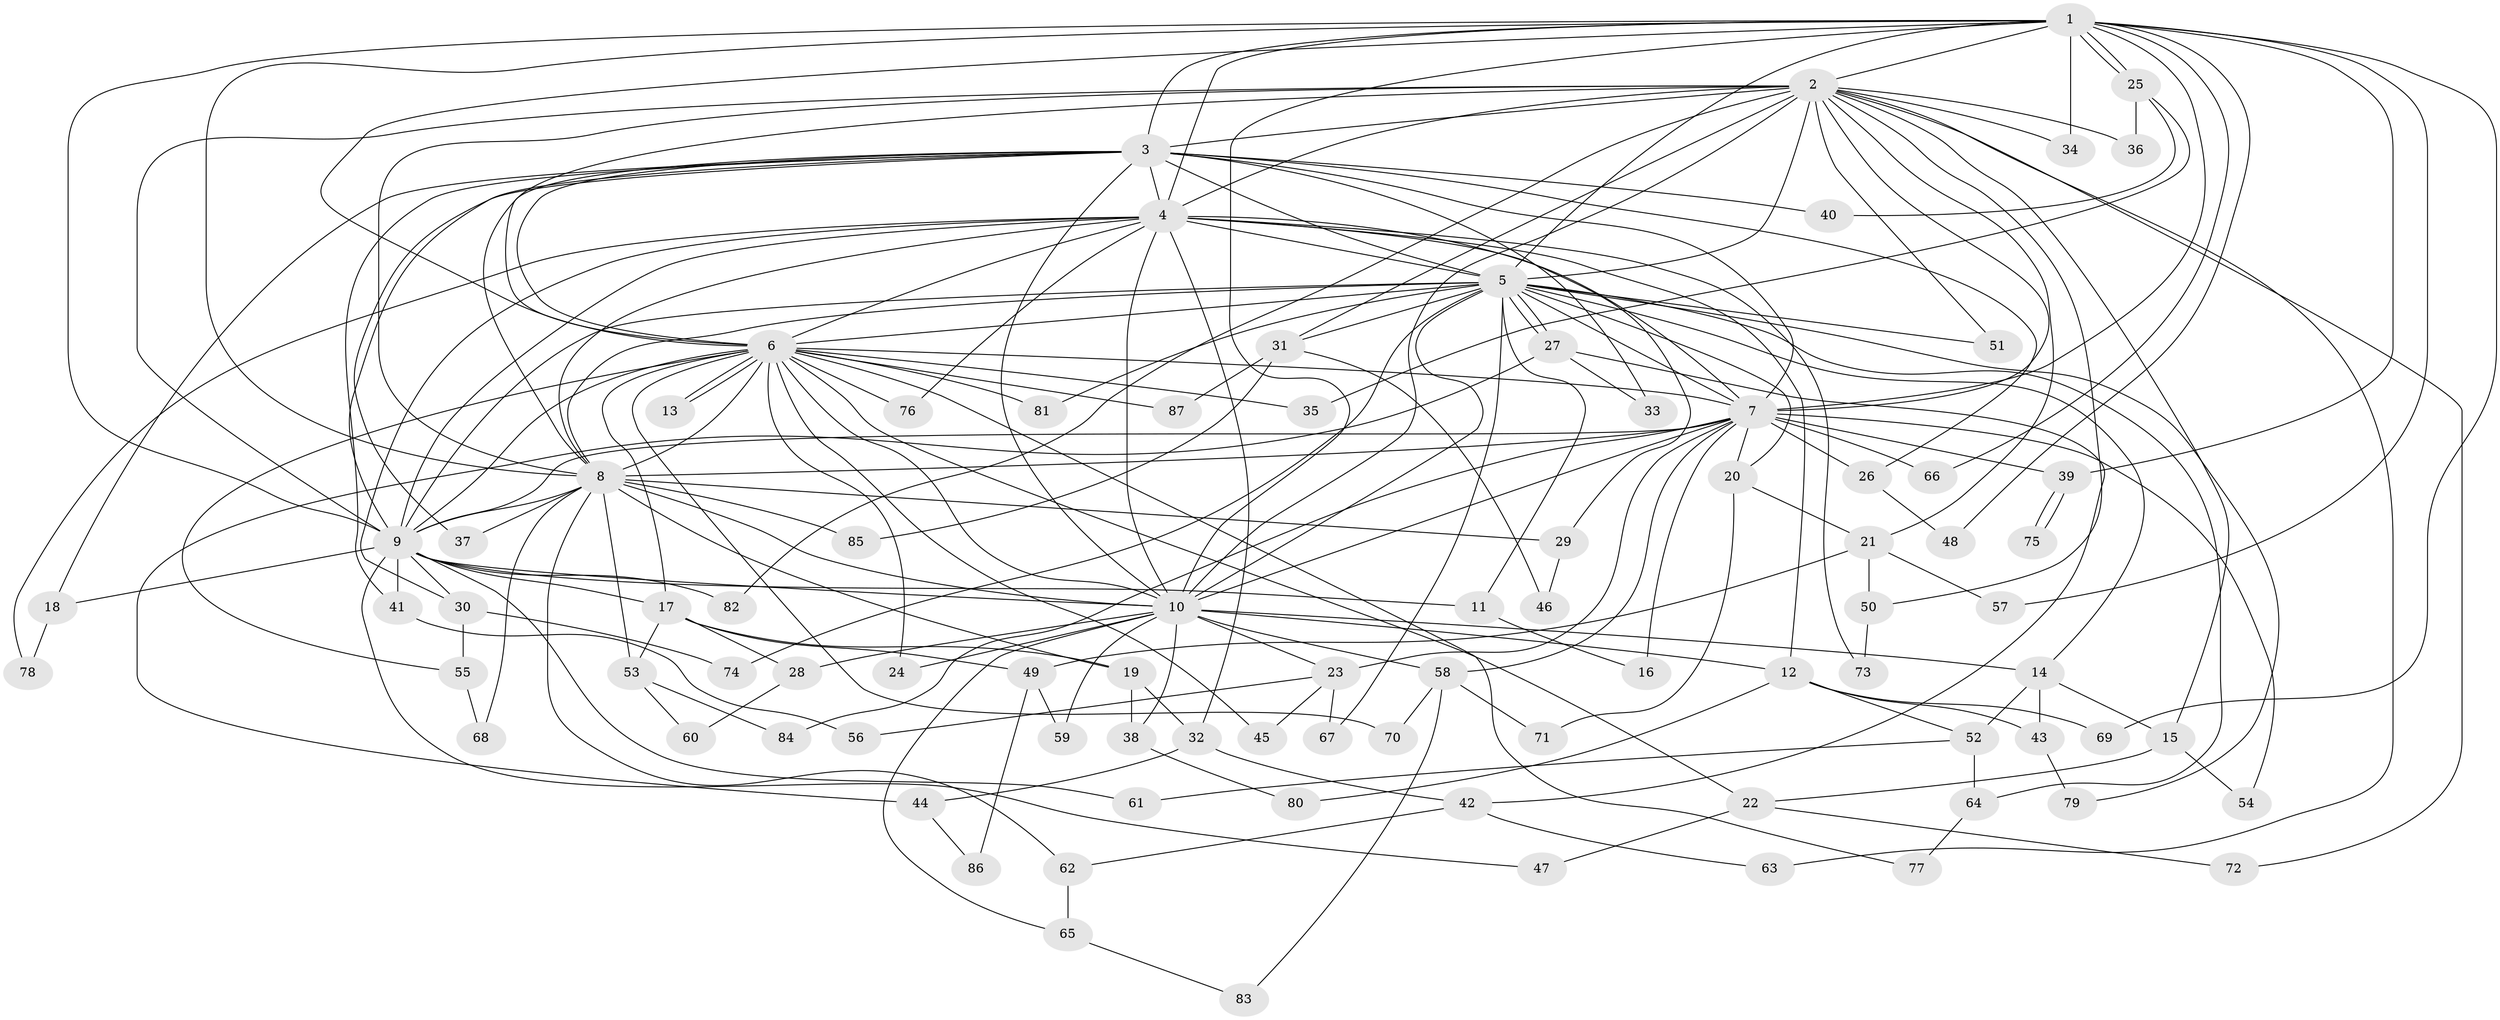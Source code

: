 // Generated by graph-tools (version 1.1) at 2025/01/03/09/25 03:01:24]
// undirected, 87 vertices, 199 edges
graph export_dot {
graph [start="1"]
  node [color=gray90,style=filled];
  1;
  2;
  3;
  4;
  5;
  6;
  7;
  8;
  9;
  10;
  11;
  12;
  13;
  14;
  15;
  16;
  17;
  18;
  19;
  20;
  21;
  22;
  23;
  24;
  25;
  26;
  27;
  28;
  29;
  30;
  31;
  32;
  33;
  34;
  35;
  36;
  37;
  38;
  39;
  40;
  41;
  42;
  43;
  44;
  45;
  46;
  47;
  48;
  49;
  50;
  51;
  52;
  53;
  54;
  55;
  56;
  57;
  58;
  59;
  60;
  61;
  62;
  63;
  64;
  65;
  66;
  67;
  68;
  69;
  70;
  71;
  72;
  73;
  74;
  75;
  76;
  77;
  78;
  79;
  80;
  81;
  82;
  83;
  84;
  85;
  86;
  87;
  1 -- 2;
  1 -- 3;
  1 -- 4;
  1 -- 5;
  1 -- 6;
  1 -- 7;
  1 -- 8;
  1 -- 9;
  1 -- 10;
  1 -- 25;
  1 -- 25;
  1 -- 34;
  1 -- 39;
  1 -- 48;
  1 -- 57;
  1 -- 66;
  1 -- 69;
  2 -- 3;
  2 -- 4;
  2 -- 5;
  2 -- 6;
  2 -- 7;
  2 -- 8;
  2 -- 9;
  2 -- 10;
  2 -- 15;
  2 -- 21;
  2 -- 31;
  2 -- 34;
  2 -- 36;
  2 -- 50;
  2 -- 51;
  2 -- 63;
  2 -- 72;
  2 -- 82;
  3 -- 4;
  3 -- 5;
  3 -- 6;
  3 -- 7;
  3 -- 8;
  3 -- 9;
  3 -- 10;
  3 -- 18;
  3 -- 26;
  3 -- 33;
  3 -- 37;
  3 -- 40;
  3 -- 41;
  4 -- 5;
  4 -- 6;
  4 -- 7;
  4 -- 8;
  4 -- 9;
  4 -- 10;
  4 -- 12;
  4 -- 29;
  4 -- 30;
  4 -- 32;
  4 -- 73;
  4 -- 76;
  4 -- 78;
  5 -- 6;
  5 -- 7;
  5 -- 8;
  5 -- 9;
  5 -- 10;
  5 -- 11;
  5 -- 14;
  5 -- 20;
  5 -- 27;
  5 -- 27;
  5 -- 31;
  5 -- 51;
  5 -- 64;
  5 -- 67;
  5 -- 74;
  5 -- 79;
  5 -- 81;
  6 -- 7;
  6 -- 8;
  6 -- 9;
  6 -- 10;
  6 -- 13;
  6 -- 13;
  6 -- 17;
  6 -- 22;
  6 -- 24;
  6 -- 35;
  6 -- 45;
  6 -- 55;
  6 -- 70;
  6 -- 76;
  6 -- 77;
  6 -- 81;
  6 -- 87;
  7 -- 8;
  7 -- 9;
  7 -- 10;
  7 -- 16;
  7 -- 20;
  7 -- 23;
  7 -- 26;
  7 -- 39;
  7 -- 54;
  7 -- 58;
  7 -- 66;
  7 -- 84;
  8 -- 9;
  8 -- 10;
  8 -- 19;
  8 -- 29;
  8 -- 37;
  8 -- 53;
  8 -- 62;
  8 -- 68;
  8 -- 85;
  9 -- 10;
  9 -- 11;
  9 -- 17;
  9 -- 18;
  9 -- 30;
  9 -- 41;
  9 -- 47;
  9 -- 61;
  9 -- 82;
  10 -- 12;
  10 -- 14;
  10 -- 23;
  10 -- 24;
  10 -- 28;
  10 -- 38;
  10 -- 58;
  10 -- 59;
  10 -- 65;
  11 -- 16;
  12 -- 43;
  12 -- 52;
  12 -- 69;
  12 -- 80;
  14 -- 15;
  14 -- 43;
  14 -- 52;
  15 -- 22;
  15 -- 54;
  17 -- 19;
  17 -- 28;
  17 -- 49;
  17 -- 53;
  18 -- 78;
  19 -- 32;
  19 -- 38;
  20 -- 21;
  20 -- 71;
  21 -- 49;
  21 -- 50;
  21 -- 57;
  22 -- 47;
  22 -- 72;
  23 -- 45;
  23 -- 56;
  23 -- 67;
  25 -- 35;
  25 -- 36;
  25 -- 40;
  26 -- 48;
  27 -- 33;
  27 -- 42;
  27 -- 44;
  28 -- 60;
  29 -- 46;
  30 -- 55;
  30 -- 74;
  31 -- 46;
  31 -- 85;
  31 -- 87;
  32 -- 42;
  32 -- 44;
  38 -- 80;
  39 -- 75;
  39 -- 75;
  41 -- 56;
  42 -- 62;
  42 -- 63;
  43 -- 79;
  44 -- 86;
  49 -- 59;
  49 -- 86;
  50 -- 73;
  52 -- 61;
  52 -- 64;
  53 -- 60;
  53 -- 84;
  55 -- 68;
  58 -- 70;
  58 -- 71;
  58 -- 83;
  62 -- 65;
  64 -- 77;
  65 -- 83;
}
